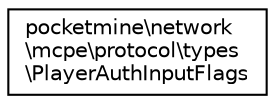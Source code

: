 digraph "Graphical Class Hierarchy"
{
 // INTERACTIVE_SVG=YES
 // LATEX_PDF_SIZE
  edge [fontname="Helvetica",fontsize="10",labelfontname="Helvetica",labelfontsize="10"];
  node [fontname="Helvetica",fontsize="10",shape=record];
  rankdir="LR";
  Node0 [label="pocketmine\\network\l\\mcpe\\protocol\\types\l\\PlayerAuthInputFlags",height=0.2,width=0.4,color="black", fillcolor="white", style="filled",URL="$d5/d04/classpocketmine_1_1network_1_1mcpe_1_1protocol_1_1types_1_1_player_auth_input_flags.html",tooltip=" "];
}
